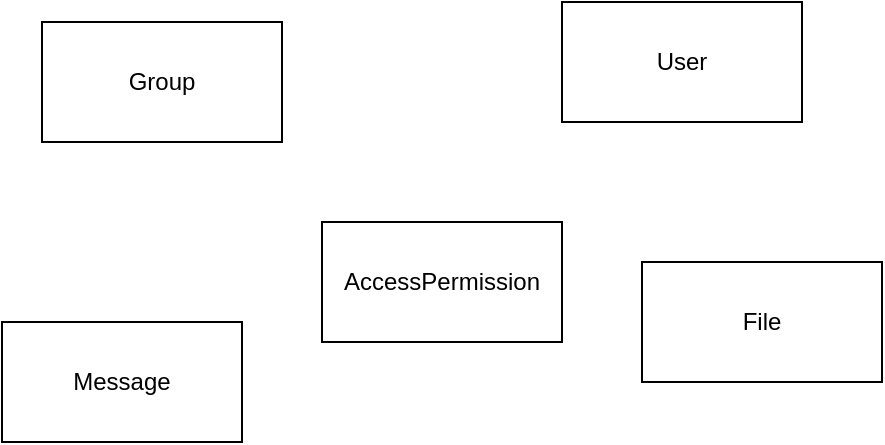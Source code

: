 <mxfile version="14.0.1" type="github"><diagram id="_lCL3VRd95EIsPDW1RLc" name="Page-1"><mxGraphModel dx="870" dy="623" grid="1" gridSize="10" guides="1" tooltips="1" connect="1" arrows="1" fold="1" page="1" pageScale="1" pageWidth="850" pageHeight="1100" math="0" shadow="0"><root><mxCell id="0"/><mxCell id="1" parent="0"/><mxCell id="RYO13VKIk0pGTePvBSoM-1" value="" style="rounded=0;whiteSpace=wrap;html=1;" vertex="1" parent="1"><mxGeometry x="190" y="130" width="120" height="60" as="geometry"/></mxCell><mxCell id="RYO13VKIk0pGTePvBSoM-2" value="Group" style="rounded=0;whiteSpace=wrap;html=1;" vertex="1" parent="1"><mxGeometry x="190" y="130" width="120" height="60" as="geometry"/></mxCell><mxCell id="RYO13VKIk0pGTePvBSoM-3" value="User" style="rounded=0;whiteSpace=wrap;html=1;" vertex="1" parent="1"><mxGeometry x="450" y="120" width="120" height="60" as="geometry"/></mxCell><mxCell id="RYO13VKIk0pGTePvBSoM-4" value="Message" style="rounded=0;whiteSpace=wrap;html=1;" vertex="1" parent="1"><mxGeometry x="170" y="280" width="120" height="60" as="geometry"/></mxCell><mxCell id="RYO13VKIk0pGTePvBSoM-5" value="AccessPermission" style="rounded=0;whiteSpace=wrap;html=1;" vertex="1" parent="1"><mxGeometry x="330" y="230" width="120" height="60" as="geometry"/></mxCell><mxCell id="RYO13VKIk0pGTePvBSoM-6" value="File" style="rounded=0;whiteSpace=wrap;html=1;" vertex="1" parent="1"><mxGeometry x="490" y="250" width="120" height="60" as="geometry"/></mxCell></root></mxGraphModel></diagram></mxfile>